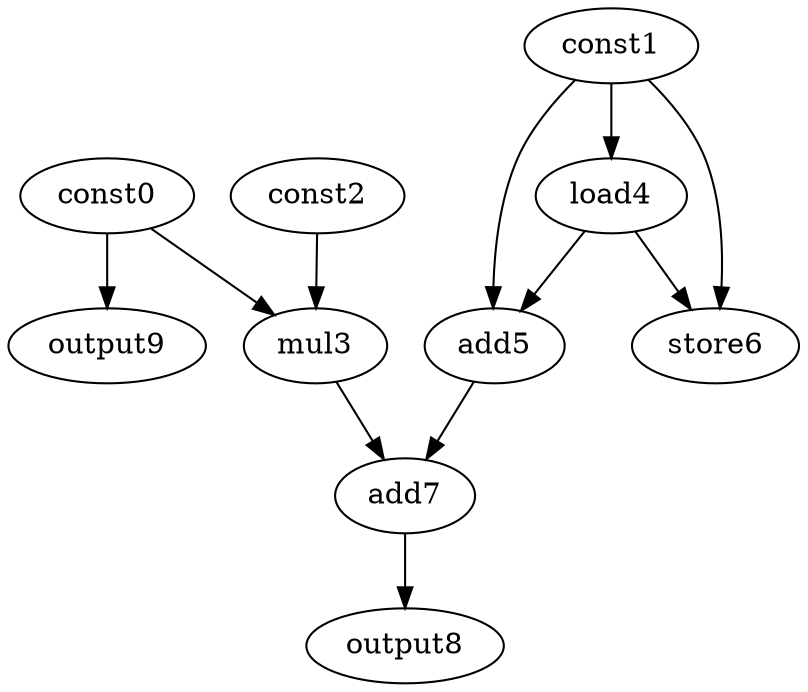 digraph G { 
const0[opcode=const]; 
const1[opcode=const]; 
const2[opcode=const]; 
mul3[opcode=mul]; 
load4[opcode=load]; 
add5[opcode=add]; 
store6[opcode=store]; 
add7[opcode=add]; 
output8[opcode=output]; 
output9[opcode=output]; 
const0->mul3[operand=0];
const2->mul3[operand=1];
const1->load4[operand=0];
const0->output9[operand=0];
const1->add5[operand=0];
load4->add5[operand=1];
const1->store6[operand=0];
load4->store6[operand=1];
mul3->add7[operand=0];
add5->add7[operand=1];
add7->output8[operand=0];
}
